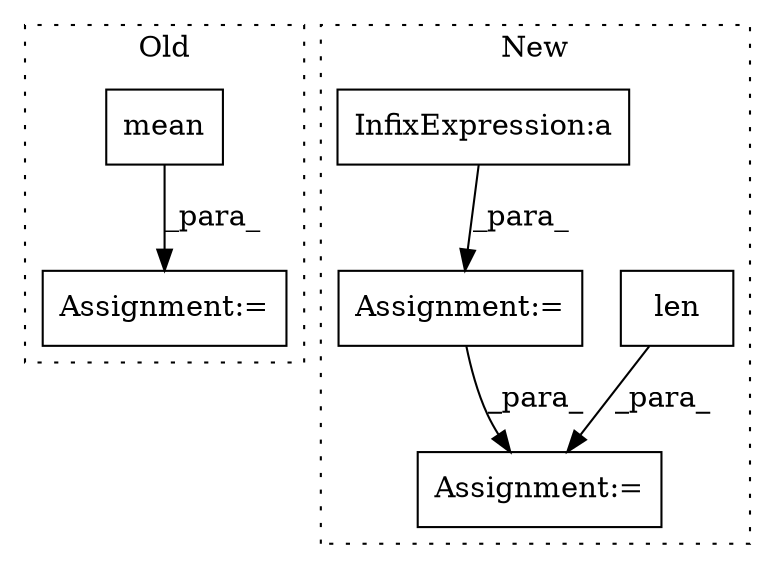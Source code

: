 digraph G {
subgraph cluster0 {
1 [label="mean" a="32" s="1589,1605" l="5,1" shape="box"];
5 [label="Assignment:=" a="7" s="1582" l="1" shape="box"];
label = "Old";
style="dotted";
}
subgraph cluster1 {
2 [label="len" a="32" s="2219,2243" l="4,1" shape="box"];
3 [label="Assignment:=" a="7" s="2201" l="1" shape="box"];
4 [label="Assignment:=" a="7" s="1644" l="1" shape="box"];
6 [label="InfixExpression:a" a="27" s="1668" l="3" shape="box"];
label = "New";
style="dotted";
}
1 -> 5 [label="_para_"];
2 -> 3 [label="_para_"];
4 -> 3 [label="_para_"];
6 -> 4 [label="_para_"];
}